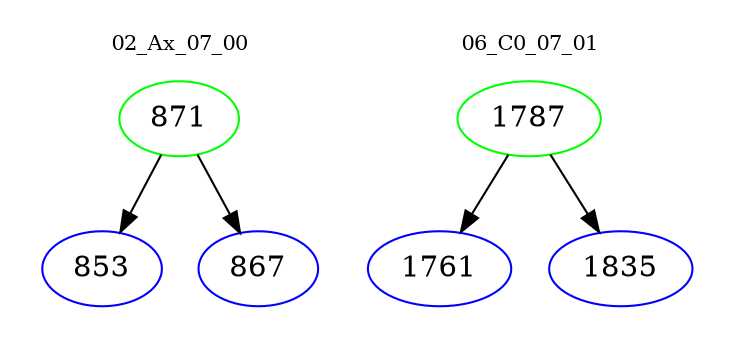 digraph{
subgraph cluster_0 {
color = white
label = "02_Ax_07_00";
fontsize=10;
T0_871 [label="871", color="green"]
T0_871 -> T0_853 [color="black"]
T0_853 [label="853", color="blue"]
T0_871 -> T0_867 [color="black"]
T0_867 [label="867", color="blue"]
}
subgraph cluster_1 {
color = white
label = "06_C0_07_01";
fontsize=10;
T1_1787 [label="1787", color="green"]
T1_1787 -> T1_1761 [color="black"]
T1_1761 [label="1761", color="blue"]
T1_1787 -> T1_1835 [color="black"]
T1_1835 [label="1835", color="blue"]
}
}
